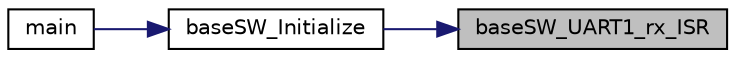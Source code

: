 digraph "baseSW_UART1_rx_ISR"
{
 // LATEX_PDF_SIZE
  edge [fontname="Helvetica",fontsize="10",labelfontname="Helvetica",labelfontsize="10"];
  node [fontname="Helvetica",fontsize="10",shape=record];
  rankdir="RL";
  Node1 [label="baseSW_UART1_rx_ISR",height=0.2,width=0.4,color="black", fillcolor="grey75", style="filled", fontcolor="black",tooltip=" "];
  Node1 -> Node2 [dir="back",color="midnightblue",fontsize="10",style="solid"];
  Node2 [label="baseSW_Initialize",height=0.2,width=0.4,color="black", fillcolor="white", style="filled",URL="$base_s_w_8c.html#a26152edbd9eb97c5e90eb637c8535600",tooltip=" "];
  Node2 -> Node3 [dir="back",color="midnightblue",fontsize="10",style="solid"];
  Node3 [label="main",height=0.2,width=0.4,color="black", fillcolor="white", style="filled",URL="$main_8c.html#a840291bc02cba5474a4cb46a9b9566fe",tooltip=" "];
}
